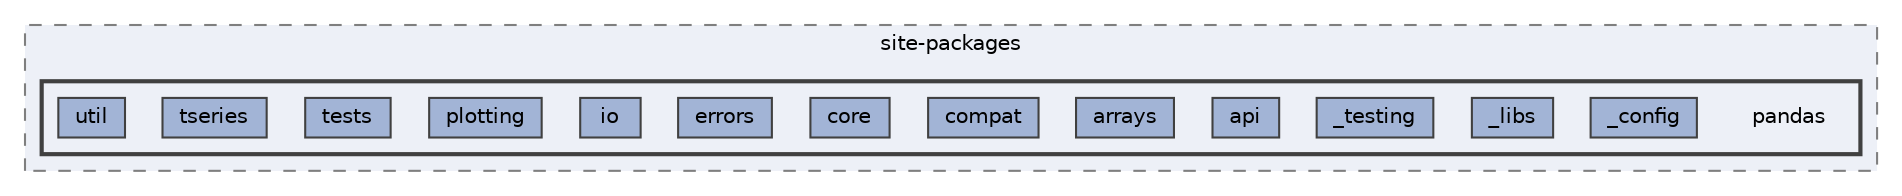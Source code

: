 digraph "/home/jam/Research/IRES-2025/dev/src/llm-scripts/testing/hypothesis-testing/hyp-env/lib/python3.12/site-packages/pandas"
{
 // LATEX_PDF_SIZE
  bgcolor="transparent";
  edge [fontname=Helvetica,fontsize=10,labelfontname=Helvetica,labelfontsize=10];
  node [fontname=Helvetica,fontsize=10,shape=box,height=0.2,width=0.4];
  compound=true
  subgraph clusterdir_ec5d4580713abd487320f8eae4ae4e88 {
    graph [ bgcolor="#edf0f7", pencolor="grey50", label="site-packages", fontname=Helvetica,fontsize=10 style="filled,dashed", URL="dir_ec5d4580713abd487320f8eae4ae4e88.html",tooltip=""]
  subgraph clusterdir_5c0b22d2391c9e6a1f2a40dde4e8dc94 {
    graph [ bgcolor="#edf0f7", pencolor="grey25", label="", fontname=Helvetica,fontsize=10 style="filled,bold", URL="dir_5c0b22d2391c9e6a1f2a40dde4e8dc94.html",tooltip=""]
    dir_5c0b22d2391c9e6a1f2a40dde4e8dc94 [shape=plaintext, label="pandas"];
  dir_46e80420bec8ea5de9abbfd6caf4efbe [label="_config", fillcolor="#a2b4d6", color="grey25", style="filled", URL="dir_46e80420bec8ea5de9abbfd6caf4efbe.html",tooltip=""];
  dir_87214e1d70ce6d841f0ff3dd3e1d620c [label="_libs", fillcolor="#a2b4d6", color="grey25", style="filled", URL="dir_87214e1d70ce6d841f0ff3dd3e1d620c.html",tooltip=""];
  dir_40c6f872ef1ccc6649376dfb7dca1521 [label="_testing", fillcolor="#a2b4d6", color="grey25", style="filled", URL="dir_40c6f872ef1ccc6649376dfb7dca1521.html",tooltip=""];
  dir_b5fee4de47b69cb98395065f0ad689d5 [label="api", fillcolor="#a2b4d6", color="grey25", style="filled", URL="dir_b5fee4de47b69cb98395065f0ad689d5.html",tooltip=""];
  dir_d8a4041f68e6104ca50cb05e0a24b30a [label="arrays", fillcolor="#a2b4d6", color="grey25", style="filled", URL="dir_d8a4041f68e6104ca50cb05e0a24b30a.html",tooltip=""];
  dir_97906a6ae57829c251fef9f3b6dc590d [label="compat", fillcolor="#a2b4d6", color="grey25", style="filled", URL="dir_97906a6ae57829c251fef9f3b6dc590d.html",tooltip=""];
  dir_5205ffcf50a564ea4f46690fbcd2ca15 [label="core", fillcolor="#a2b4d6", color="grey25", style="filled", URL="dir_5205ffcf50a564ea4f46690fbcd2ca15.html",tooltip=""];
  dir_e5d5bc49acc4e8cae8c0416a30f77e01 [label="errors", fillcolor="#a2b4d6", color="grey25", style="filled", URL="dir_e5d5bc49acc4e8cae8c0416a30f77e01.html",tooltip=""];
  dir_5a8268127c7643f2510e7be99364a80b [label="io", fillcolor="#a2b4d6", color="grey25", style="filled", URL="dir_5a8268127c7643f2510e7be99364a80b.html",tooltip=""];
  dir_c198373627eff46c9a67a88ed39a45af [label="plotting", fillcolor="#a2b4d6", color="grey25", style="filled", URL="dir_c198373627eff46c9a67a88ed39a45af.html",tooltip=""];
  dir_710a1cc500e45608596adbf556059cf7 [label="tests", fillcolor="#a2b4d6", color="grey25", style="filled", URL="dir_710a1cc500e45608596adbf556059cf7.html",tooltip=""];
  dir_0758e30429a22b233ee22614c9a9c7a9 [label="tseries", fillcolor="#a2b4d6", color="grey25", style="filled", URL="dir_0758e30429a22b233ee22614c9a9c7a9.html",tooltip=""];
  dir_fa823d47fc0d47c3aae5422d1a585eb1 [label="util", fillcolor="#a2b4d6", color="grey25", style="filled", URL="dir_fa823d47fc0d47c3aae5422d1a585eb1.html",tooltip=""];
  }
  }
}
